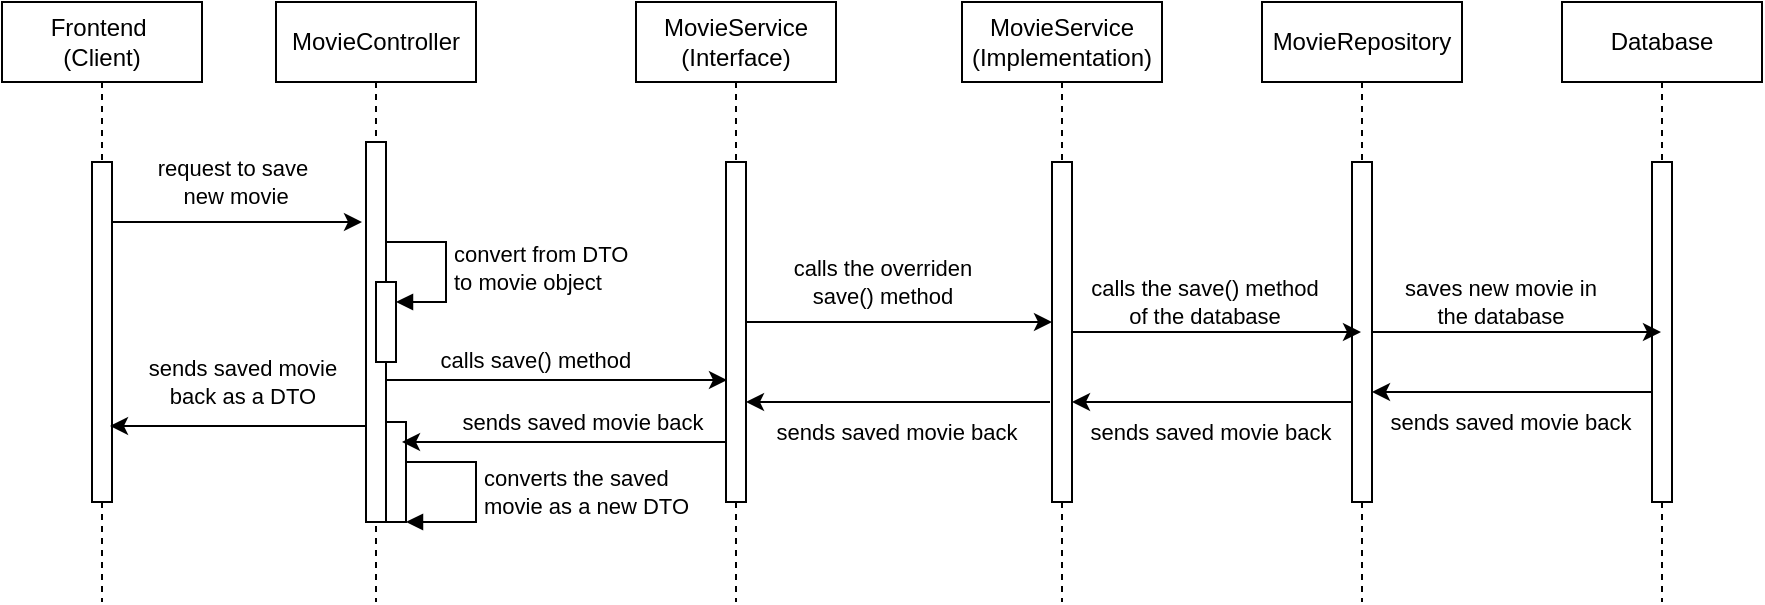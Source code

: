 <mxfile version="22.1.21" type="device">
  <diagram name="Seite-1" id="tkMFmahcf2GtR2QHKwf4">
    <mxGraphModel dx="683" dy="371" grid="1" gridSize="10" guides="1" tooltips="1" connect="1" arrows="1" fold="1" page="1" pageScale="1" pageWidth="827" pageHeight="1169" math="0" shadow="0">
      <root>
        <mxCell id="0" />
        <mxCell id="1" parent="0" />
        <mxCell id="yY6JWnVHRAncYMzLANt5-1" value="MovieController" style="shape=umlLifeline;perimeter=lifelinePerimeter;whiteSpace=wrap;html=1;container=0;dropTarget=0;collapsible=0;recursiveResize=0;outlineConnect=0;portConstraint=eastwest;newEdgeStyle={&quot;edgeStyle&quot;:&quot;elbowEdgeStyle&quot;,&quot;elbow&quot;:&quot;vertical&quot;,&quot;curved&quot;:0,&quot;rounded&quot;:0};" vertex="1" parent="1">
          <mxGeometry x="167" y="80" width="100" height="300" as="geometry" />
        </mxCell>
        <mxCell id="yY6JWnVHRAncYMzLANt5-2" value="" style="html=1;points=[];perimeter=orthogonalPerimeter;outlineConnect=0;targetShapes=umlLifeline;portConstraint=eastwest;newEdgeStyle={&quot;edgeStyle&quot;:&quot;elbowEdgeStyle&quot;,&quot;elbow&quot;:&quot;vertical&quot;,&quot;curved&quot;:0,&quot;rounded&quot;:0};" vertex="1" parent="yY6JWnVHRAncYMzLANt5-1">
          <mxGeometry x="45" y="70" width="10" height="190" as="geometry" />
        </mxCell>
        <mxCell id="yY6JWnVHRAncYMzLANt5-13" value="" style="html=1;points=[[0,0,0,0,5],[0,1,0,0,-5],[1,0,0,0,5],[1,1,0,0,-5]];perimeter=orthogonalPerimeter;outlineConnect=0;targetShapes=umlLifeline;portConstraint=eastwest;newEdgeStyle={&quot;curved&quot;:0,&quot;rounded&quot;:0};" vertex="1" parent="yY6JWnVHRAncYMzLANt5-1">
          <mxGeometry x="50" y="140" width="10" height="40" as="geometry" />
        </mxCell>
        <mxCell id="yY6JWnVHRAncYMzLANt5-14" value="convert from DTO&lt;br&gt;to movie object" style="html=1;align=left;spacingLeft=2;endArrow=block;rounded=0;edgeStyle=orthogonalEdgeStyle;curved=0;rounded=0;" edge="1" target="yY6JWnVHRAncYMzLANt5-13" parent="yY6JWnVHRAncYMzLANt5-1">
          <mxGeometry relative="1" as="geometry">
            <mxPoint x="55" y="120" as="sourcePoint" />
            <Array as="points">
              <mxPoint x="85" y="150" />
            </Array>
          </mxGeometry>
        </mxCell>
        <mxCell id="yY6JWnVHRAncYMzLANt5-40" value="" style="html=1;points=[[0,0,0,0,5],[0,1,0,0,-5],[1,0,0,0,5],[1,1,0,0,-5]];perimeter=orthogonalPerimeter;outlineConnect=0;targetShapes=umlLifeline;portConstraint=eastwest;newEdgeStyle={&quot;curved&quot;:0,&quot;rounded&quot;:0};" vertex="1" parent="yY6JWnVHRAncYMzLANt5-1">
          <mxGeometry x="55" y="210" width="10" height="50" as="geometry" />
        </mxCell>
        <mxCell id="yY6JWnVHRAncYMzLANt5-45" value="converts the saved &lt;br&gt;movie as a new DTO" style="html=1;align=left;spacingLeft=2;endArrow=block;rounded=0;edgeStyle=orthogonalEdgeStyle;curved=0;rounded=0;" edge="1" target="yY6JWnVHRAncYMzLANt5-40" parent="yY6JWnVHRAncYMzLANt5-1" source="yY6JWnVHRAncYMzLANt5-40">
          <mxGeometry relative="1" as="geometry">
            <mxPoint x="69.99" y="230" as="sourcePoint" />
            <Array as="points">
              <mxPoint x="100" y="230" />
              <mxPoint x="100" y="260" />
            </Array>
            <mxPoint x="74.99" y="260" as="targetPoint" />
          </mxGeometry>
        </mxCell>
        <mxCell id="yY6JWnVHRAncYMzLANt5-3" value="MovieService&lt;br&gt;(Interface)" style="shape=umlLifeline;perimeter=lifelinePerimeter;whiteSpace=wrap;html=1;container=0;dropTarget=0;collapsible=0;recursiveResize=0;outlineConnect=0;portConstraint=eastwest;newEdgeStyle={&quot;edgeStyle&quot;:&quot;elbowEdgeStyle&quot;,&quot;elbow&quot;:&quot;vertical&quot;,&quot;curved&quot;:0,&quot;rounded&quot;:0};" vertex="1" parent="1">
          <mxGeometry x="347" y="80" width="100" height="300" as="geometry" />
        </mxCell>
        <mxCell id="yY6JWnVHRAncYMzLANt5-4" value="" style="html=1;points=[];perimeter=orthogonalPerimeter;outlineConnect=0;targetShapes=umlLifeline;portConstraint=eastwest;newEdgeStyle={&quot;edgeStyle&quot;:&quot;elbowEdgeStyle&quot;,&quot;elbow&quot;:&quot;vertical&quot;,&quot;curved&quot;:0,&quot;rounded&quot;:0};" vertex="1" parent="yY6JWnVHRAncYMzLANt5-3">
          <mxGeometry x="45" y="80" width="10" height="170" as="geometry" />
        </mxCell>
        <mxCell id="yY6JWnVHRAncYMzLANt5-8" value="MovieRepository" style="shape=umlLifeline;perimeter=lifelinePerimeter;whiteSpace=wrap;html=1;container=0;dropTarget=0;collapsible=0;recursiveResize=0;outlineConnect=0;portConstraint=eastwest;newEdgeStyle={&quot;edgeStyle&quot;:&quot;elbowEdgeStyle&quot;,&quot;elbow&quot;:&quot;vertical&quot;,&quot;curved&quot;:0,&quot;rounded&quot;:0};" vertex="1" parent="1">
          <mxGeometry x="660" y="80" width="100" height="300" as="geometry" />
        </mxCell>
        <mxCell id="yY6JWnVHRAncYMzLANt5-9" value="" style="html=1;points=[];perimeter=orthogonalPerimeter;outlineConnect=0;targetShapes=umlLifeline;portConstraint=eastwest;newEdgeStyle={&quot;edgeStyle&quot;:&quot;elbowEdgeStyle&quot;,&quot;elbow&quot;:&quot;vertical&quot;,&quot;curved&quot;:0,&quot;rounded&quot;:0};" vertex="1" parent="yY6JWnVHRAncYMzLANt5-8">
          <mxGeometry x="45" y="80" width="10" height="170" as="geometry" />
        </mxCell>
        <mxCell id="yY6JWnVHRAncYMzLANt5-10" style="edgeStyle=elbowEdgeStyle;rounded=0;orthogonalLoop=1;jettySize=auto;html=1;elbow=vertical;curved=0;" edge="1" parent="1">
          <mxGeometry relative="1" as="geometry">
            <mxPoint x="222" y="269" as="sourcePoint" />
            <mxPoint x="392.5" y="269" as="targetPoint" />
            <Array as="points">
              <mxPoint x="296" y="269" />
            </Array>
          </mxGeometry>
        </mxCell>
        <mxCell id="yY6JWnVHRAncYMzLANt5-12" value="calls save() method&amp;nbsp;" style="edgeLabel;html=1;align=center;verticalAlign=middle;resizable=0;points=[];" vertex="1" connectable="0" parent="yY6JWnVHRAncYMzLANt5-10">
          <mxGeometry x="-0.015" y="-2" relative="1" as="geometry">
            <mxPoint x="-8" y="-12" as="offset" />
          </mxGeometry>
        </mxCell>
        <mxCell id="yY6JWnVHRAncYMzLANt5-15" value="" style="edgeStyle=none;orthogonalLoop=1;jettySize=auto;html=1;rounded=0;" edge="1" parent="1" source="yY6JWnVHRAncYMzLANt5-19">
          <mxGeometry width="100" relative="1" as="geometry">
            <mxPoint x="100" y="190" as="sourcePoint" />
            <mxPoint x="210" y="190" as="targetPoint" />
            <Array as="points" />
          </mxGeometry>
        </mxCell>
        <mxCell id="yY6JWnVHRAncYMzLANt5-16" value="request to save&lt;br&gt;&amp;nbsp;new movie" style="edgeLabel;html=1;align=center;verticalAlign=middle;resizable=0;points=[];" vertex="1" connectable="0" parent="yY6JWnVHRAncYMzLANt5-15">
          <mxGeometry x="-0.034" relative="1" as="geometry">
            <mxPoint x="2" y="-20" as="offset" />
          </mxGeometry>
        </mxCell>
        <mxCell id="yY6JWnVHRAncYMzLANt5-17" value="MovieService&lt;br&gt;(Implementation)" style="shape=umlLifeline;perimeter=lifelinePerimeter;whiteSpace=wrap;html=1;container=0;dropTarget=0;collapsible=0;recursiveResize=0;outlineConnect=0;portConstraint=eastwest;newEdgeStyle={&quot;edgeStyle&quot;:&quot;elbowEdgeStyle&quot;,&quot;elbow&quot;:&quot;vertical&quot;,&quot;curved&quot;:0,&quot;rounded&quot;:0};" vertex="1" parent="1">
          <mxGeometry x="510" y="80" width="100" height="300" as="geometry" />
        </mxCell>
        <mxCell id="yY6JWnVHRAncYMzLANt5-18" value="" style="html=1;points=[];perimeter=orthogonalPerimeter;outlineConnect=0;targetShapes=umlLifeline;portConstraint=eastwest;newEdgeStyle={&quot;edgeStyle&quot;:&quot;elbowEdgeStyle&quot;,&quot;elbow&quot;:&quot;vertical&quot;,&quot;curved&quot;:0,&quot;rounded&quot;:0};" vertex="1" parent="yY6JWnVHRAncYMzLANt5-17">
          <mxGeometry x="45" y="80" width="10" height="170" as="geometry" />
        </mxCell>
        <mxCell id="yY6JWnVHRAncYMzLANt5-19" value="Frontend&amp;nbsp;&lt;br&gt;(Client)" style="shape=umlLifeline;perimeter=lifelinePerimeter;whiteSpace=wrap;html=1;container=0;dropTarget=0;collapsible=0;recursiveResize=0;outlineConnect=0;portConstraint=eastwest;newEdgeStyle={&quot;edgeStyle&quot;:&quot;elbowEdgeStyle&quot;,&quot;elbow&quot;:&quot;vertical&quot;,&quot;curved&quot;:0,&quot;rounded&quot;:0};" vertex="1" parent="1">
          <mxGeometry x="30" y="80" width="100" height="300" as="geometry" />
        </mxCell>
        <mxCell id="yY6JWnVHRAncYMzLANt5-20" value="" style="html=1;points=[];perimeter=orthogonalPerimeter;outlineConnect=0;targetShapes=umlLifeline;portConstraint=eastwest;newEdgeStyle={&quot;edgeStyle&quot;:&quot;elbowEdgeStyle&quot;,&quot;elbow&quot;:&quot;vertical&quot;,&quot;curved&quot;:0,&quot;rounded&quot;:0};" vertex="1" parent="yY6JWnVHRAncYMzLANt5-19">
          <mxGeometry x="45" y="80" width="10" height="170" as="geometry" />
        </mxCell>
        <mxCell id="yY6JWnVHRAncYMzLANt5-21" style="edgeStyle=elbowEdgeStyle;rounded=0;orthogonalLoop=1;jettySize=auto;html=1;elbow=vertical;curved=0;" edge="1" parent="1" source="yY6JWnVHRAncYMzLANt5-4" target="yY6JWnVHRAncYMzLANt5-18">
          <mxGeometry relative="1" as="geometry">
            <mxPoint x="410" y="240" as="sourcePoint" />
            <mxPoint x="550" y="240" as="targetPoint" />
            <Array as="points">
              <mxPoint x="484" y="240" />
            </Array>
          </mxGeometry>
        </mxCell>
        <mxCell id="yY6JWnVHRAncYMzLANt5-22" value="calls the overriden &lt;br&gt;save() method" style="edgeLabel;html=1;align=center;verticalAlign=middle;resizable=0;points=[];" vertex="1" connectable="0" parent="yY6JWnVHRAncYMzLANt5-21">
          <mxGeometry x="-0.015" y="-2" relative="1" as="geometry">
            <mxPoint x="-8" y="-22" as="offset" />
          </mxGeometry>
        </mxCell>
        <mxCell id="yY6JWnVHRAncYMzLANt5-23" value="" style="edgeStyle=elbowEdgeStyle;rounded=0;orthogonalLoop=1;jettySize=auto;html=1;elbow=vertical;curved=0;" edge="1" parent="1" source="yY6JWnVHRAncYMzLANt5-18" target="yY6JWnVHRAncYMzLANt5-8">
          <mxGeometry relative="1" as="geometry" />
        </mxCell>
        <mxCell id="yY6JWnVHRAncYMzLANt5-25" value="calls the save() method&lt;br&gt;of the database" style="edgeLabel;html=1;align=center;verticalAlign=middle;resizable=0;points=[];" vertex="1" connectable="0" parent="yY6JWnVHRAncYMzLANt5-23">
          <mxGeometry x="-0.094" relative="1" as="geometry">
            <mxPoint y="-15" as="offset" />
          </mxGeometry>
        </mxCell>
        <mxCell id="yY6JWnVHRAncYMzLANt5-26" value="Database" style="shape=umlLifeline;perimeter=lifelinePerimeter;whiteSpace=wrap;html=1;container=0;dropTarget=0;collapsible=0;recursiveResize=0;outlineConnect=0;portConstraint=eastwest;newEdgeStyle={&quot;edgeStyle&quot;:&quot;elbowEdgeStyle&quot;,&quot;elbow&quot;:&quot;vertical&quot;,&quot;curved&quot;:0,&quot;rounded&quot;:0};" vertex="1" parent="1">
          <mxGeometry x="810" y="80" width="100" height="300" as="geometry" />
        </mxCell>
        <mxCell id="yY6JWnVHRAncYMzLANt5-27" value="" style="html=1;points=[];perimeter=orthogonalPerimeter;outlineConnect=0;targetShapes=umlLifeline;portConstraint=eastwest;newEdgeStyle={&quot;edgeStyle&quot;:&quot;elbowEdgeStyle&quot;,&quot;elbow&quot;:&quot;vertical&quot;,&quot;curved&quot;:0,&quot;rounded&quot;:0};" vertex="1" parent="yY6JWnVHRAncYMzLANt5-26">
          <mxGeometry x="45" y="80" width="10" height="170" as="geometry" />
        </mxCell>
        <mxCell id="yY6JWnVHRAncYMzLANt5-28" value="" style="edgeStyle=elbowEdgeStyle;rounded=0;orthogonalLoop=1;jettySize=auto;html=1;elbow=vertical;curved=0;" edge="1" parent="1" source="yY6JWnVHRAncYMzLANt5-9" target="yY6JWnVHRAncYMzLANt5-26">
          <mxGeometry relative="1" as="geometry" />
        </mxCell>
        <mxCell id="yY6JWnVHRAncYMzLANt5-30" value="saves new movie in &lt;br&gt;the database" style="edgeLabel;html=1;align=center;verticalAlign=middle;resizable=0;points=[];" vertex="1" connectable="0" parent="yY6JWnVHRAncYMzLANt5-28">
          <mxGeometry x="-0.119" y="-1" relative="1" as="geometry">
            <mxPoint y="-16" as="offset" />
          </mxGeometry>
        </mxCell>
        <mxCell id="yY6JWnVHRAncYMzLANt5-31" value="" style="edgeStyle=elbowEdgeStyle;rounded=0;orthogonalLoop=1;jettySize=auto;html=1;elbow=vertical;curved=0;" edge="1" parent="1" source="yY6JWnVHRAncYMzLANt5-27" target="yY6JWnVHRAncYMzLANt5-9">
          <mxGeometry relative="1" as="geometry">
            <mxPoint x="864.92" y="260" as="sourcePoint" />
            <mxPoint x="720.003" y="260" as="targetPoint" />
            <Array as="points">
              <mxPoint x="729.92" y="275" />
            </Array>
          </mxGeometry>
        </mxCell>
        <mxCell id="yY6JWnVHRAncYMzLANt5-33" value="sends saved movie back" style="edgeLabel;html=1;align=center;verticalAlign=middle;resizable=0;points=[];" vertex="1" connectable="0" parent="yY6JWnVHRAncYMzLANt5-31">
          <mxGeometry x="0.013" y="-1" relative="1" as="geometry">
            <mxPoint y="16" as="offset" />
          </mxGeometry>
        </mxCell>
        <mxCell id="yY6JWnVHRAncYMzLANt5-34" value="" style="edgeStyle=elbowEdgeStyle;rounded=0;orthogonalLoop=1;jettySize=auto;html=1;elbow=vertical;curved=0;" edge="1" parent="1" source="yY6JWnVHRAncYMzLANt5-9" target="yY6JWnVHRAncYMzLANt5-18">
          <mxGeometry relative="1" as="geometry">
            <mxPoint x="700" y="280" as="sourcePoint" />
            <mxPoint x="570" y="280" as="targetPoint" />
            <Array as="points">
              <mxPoint x="584.92" y="280" />
            </Array>
          </mxGeometry>
        </mxCell>
        <mxCell id="yY6JWnVHRAncYMzLANt5-35" value="sends saved movie back" style="edgeLabel;html=1;align=center;verticalAlign=middle;resizable=0;points=[];" vertex="1" connectable="0" parent="yY6JWnVHRAncYMzLANt5-34">
          <mxGeometry x="0.013" y="-1" relative="1" as="geometry">
            <mxPoint y="16" as="offset" />
          </mxGeometry>
        </mxCell>
        <mxCell id="yY6JWnVHRAncYMzLANt5-36" value="" style="edgeStyle=elbowEdgeStyle;rounded=0;orthogonalLoop=1;jettySize=auto;html=1;elbow=vertical;curved=0;" edge="1" parent="1" target="yY6JWnVHRAncYMzLANt5-4">
          <mxGeometry relative="1" as="geometry">
            <mxPoint x="554" y="280" as="sourcePoint" />
            <mxPoint x="400" y="280" as="targetPoint" />
            <Array as="points">
              <mxPoint x="433.92" y="280" />
            </Array>
          </mxGeometry>
        </mxCell>
        <mxCell id="yY6JWnVHRAncYMzLANt5-37" value="sends saved movie back" style="edgeLabel;html=1;align=center;verticalAlign=middle;resizable=0;points=[];" vertex="1" connectable="0" parent="yY6JWnVHRAncYMzLANt5-36">
          <mxGeometry x="0.013" y="-1" relative="1" as="geometry">
            <mxPoint y="16" as="offset" />
          </mxGeometry>
        </mxCell>
        <mxCell id="yY6JWnVHRAncYMzLANt5-38" value="" style="edgeStyle=elbowEdgeStyle;rounded=0;orthogonalLoop=1;jettySize=auto;html=1;elbow=vertical;curved=0;" edge="1" parent="1">
          <mxGeometry relative="1" as="geometry">
            <mxPoint x="392" y="300" as="sourcePoint" />
            <mxPoint x="230" y="300" as="targetPoint" />
            <Array as="points">
              <mxPoint x="271.92" y="300" />
            </Array>
          </mxGeometry>
        </mxCell>
        <mxCell id="yY6JWnVHRAncYMzLANt5-39" value="sends saved movie back" style="edgeLabel;html=1;align=center;verticalAlign=middle;resizable=0;points=[];" vertex="1" connectable="0" parent="yY6JWnVHRAncYMzLANt5-38">
          <mxGeometry x="0.013" y="-1" relative="1" as="geometry">
            <mxPoint x="10" y="-9" as="offset" />
          </mxGeometry>
        </mxCell>
        <mxCell id="yY6JWnVHRAncYMzLANt5-46" value="" style="edgeStyle=elbowEdgeStyle;rounded=0;orthogonalLoop=1;jettySize=auto;html=1;elbow=vertical;curved=0;" edge="1" parent="1" source="yY6JWnVHRAncYMzLANt5-2">
          <mxGeometry relative="1" as="geometry">
            <mxPoint x="246" y="292" as="sourcePoint" />
            <mxPoint x="84" y="292" as="targetPoint" />
            <Array as="points">
              <mxPoint x="125.92" y="292" />
            </Array>
          </mxGeometry>
        </mxCell>
        <mxCell id="yY6JWnVHRAncYMzLANt5-47" value="sends saved movie &lt;br&gt;back as a DTO" style="edgeLabel;html=1;align=center;verticalAlign=middle;resizable=0;points=[];" vertex="1" connectable="0" parent="yY6JWnVHRAncYMzLANt5-46">
          <mxGeometry x="0.013" y="-1" relative="1" as="geometry">
            <mxPoint x="3" y="-21" as="offset" />
          </mxGeometry>
        </mxCell>
      </root>
    </mxGraphModel>
  </diagram>
</mxfile>
